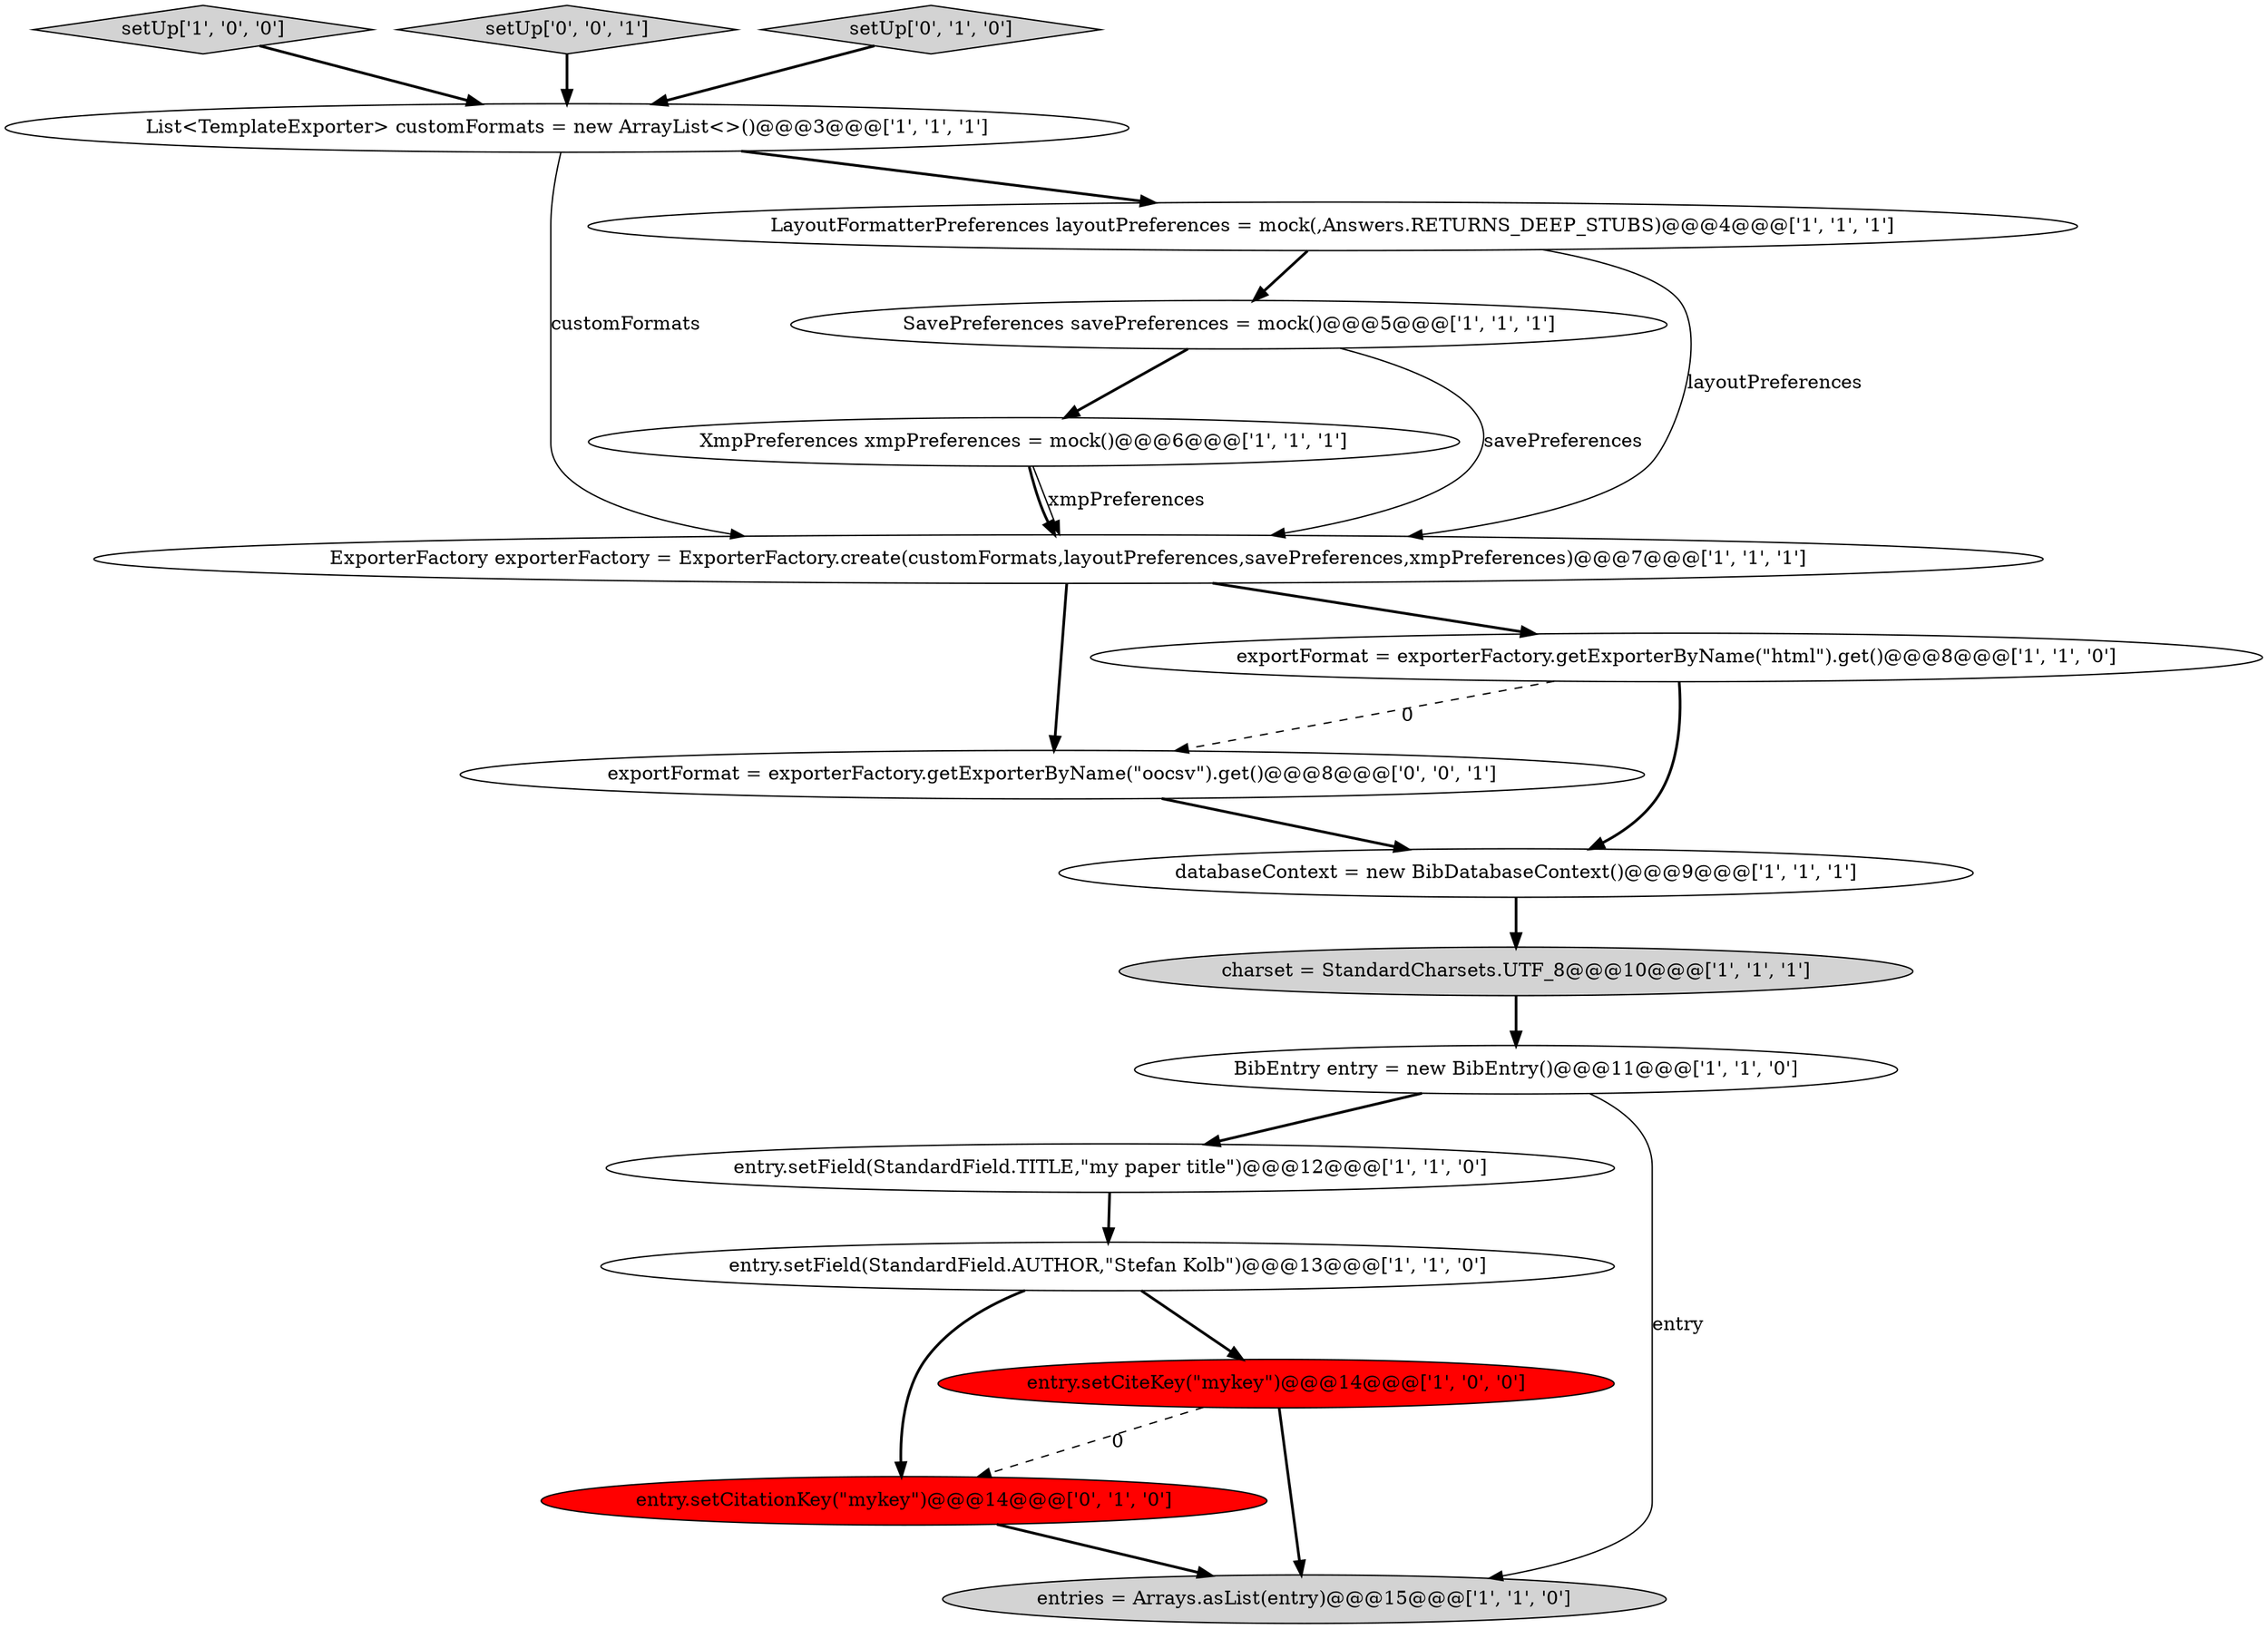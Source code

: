 digraph {
9 [style = filled, label = "BibEntry entry = new BibEntry()@@@11@@@['1', '1', '0']", fillcolor = white, shape = ellipse image = "AAA0AAABBB1BBB"];
8 [style = filled, label = "ExporterFactory exporterFactory = ExporterFactory.create(customFormats,layoutPreferences,savePreferences,xmpPreferences)@@@7@@@['1', '1', '1']", fillcolor = white, shape = ellipse image = "AAA0AAABBB1BBB"];
17 [style = filled, label = "exportFormat = exporterFactory.getExporterByName(\"oocsv\").get()@@@8@@@['0', '0', '1']", fillcolor = white, shape = ellipse image = "AAA0AAABBB3BBB"];
3 [style = filled, label = "SavePreferences savePreferences = mock()@@@5@@@['1', '1', '1']", fillcolor = white, shape = ellipse image = "AAA0AAABBB1BBB"];
0 [style = filled, label = "setUp['1', '0', '0']", fillcolor = lightgray, shape = diamond image = "AAA0AAABBB1BBB"];
16 [style = filled, label = "setUp['0', '0', '1']", fillcolor = lightgray, shape = diamond image = "AAA0AAABBB3BBB"];
7 [style = filled, label = "databaseContext = new BibDatabaseContext()@@@9@@@['1', '1', '1']", fillcolor = white, shape = ellipse image = "AAA0AAABBB1BBB"];
2 [style = filled, label = "entry.setCiteKey(\"mykey\")@@@14@@@['1', '0', '0']", fillcolor = red, shape = ellipse image = "AAA1AAABBB1BBB"];
11 [style = filled, label = "charset = StandardCharsets.UTF_8@@@10@@@['1', '1', '1']", fillcolor = lightgray, shape = ellipse image = "AAA0AAABBB1BBB"];
14 [style = filled, label = "entry.setCitationKey(\"mykey\")@@@14@@@['0', '1', '0']", fillcolor = red, shape = ellipse image = "AAA1AAABBB2BBB"];
15 [style = filled, label = "setUp['0', '1', '0']", fillcolor = lightgray, shape = diamond image = "AAA0AAABBB2BBB"];
4 [style = filled, label = "XmpPreferences xmpPreferences = mock()@@@6@@@['1', '1', '1']", fillcolor = white, shape = ellipse image = "AAA0AAABBB1BBB"];
13 [style = filled, label = "entry.setField(StandardField.TITLE,\"my paper title\")@@@12@@@['1', '1', '0']", fillcolor = white, shape = ellipse image = "AAA0AAABBB1BBB"];
10 [style = filled, label = "List<TemplateExporter> customFormats = new ArrayList<>()@@@3@@@['1', '1', '1']", fillcolor = white, shape = ellipse image = "AAA0AAABBB1BBB"];
1 [style = filled, label = "entries = Arrays.asList(entry)@@@15@@@['1', '1', '0']", fillcolor = lightgray, shape = ellipse image = "AAA0AAABBB1BBB"];
12 [style = filled, label = "entry.setField(StandardField.AUTHOR,\"Stefan Kolb\")@@@13@@@['1', '1', '0']", fillcolor = white, shape = ellipse image = "AAA0AAABBB1BBB"];
5 [style = filled, label = "LayoutFormatterPreferences layoutPreferences = mock(,Answers.RETURNS_DEEP_STUBS)@@@4@@@['1', '1', '1']", fillcolor = white, shape = ellipse image = "AAA0AAABBB1BBB"];
6 [style = filled, label = "exportFormat = exporterFactory.getExporterByName(\"html\").get()@@@8@@@['1', '1', '0']", fillcolor = white, shape = ellipse image = "AAA0AAABBB1BBB"];
5->3 [style = bold, label=""];
15->10 [style = bold, label=""];
7->11 [style = bold, label=""];
10->8 [style = solid, label="customFormats"];
16->10 [style = bold, label=""];
2->1 [style = bold, label=""];
3->8 [style = solid, label="savePreferences"];
8->6 [style = bold, label=""];
6->17 [style = dashed, label="0"];
11->9 [style = bold, label=""];
3->4 [style = bold, label=""];
14->1 [style = bold, label=""];
4->8 [style = solid, label="xmpPreferences"];
17->7 [style = bold, label=""];
8->17 [style = bold, label=""];
9->1 [style = solid, label="entry"];
12->2 [style = bold, label=""];
0->10 [style = bold, label=""];
13->12 [style = bold, label=""];
10->5 [style = bold, label=""];
2->14 [style = dashed, label="0"];
12->14 [style = bold, label=""];
4->8 [style = bold, label=""];
5->8 [style = solid, label="layoutPreferences"];
6->7 [style = bold, label=""];
9->13 [style = bold, label=""];
}
